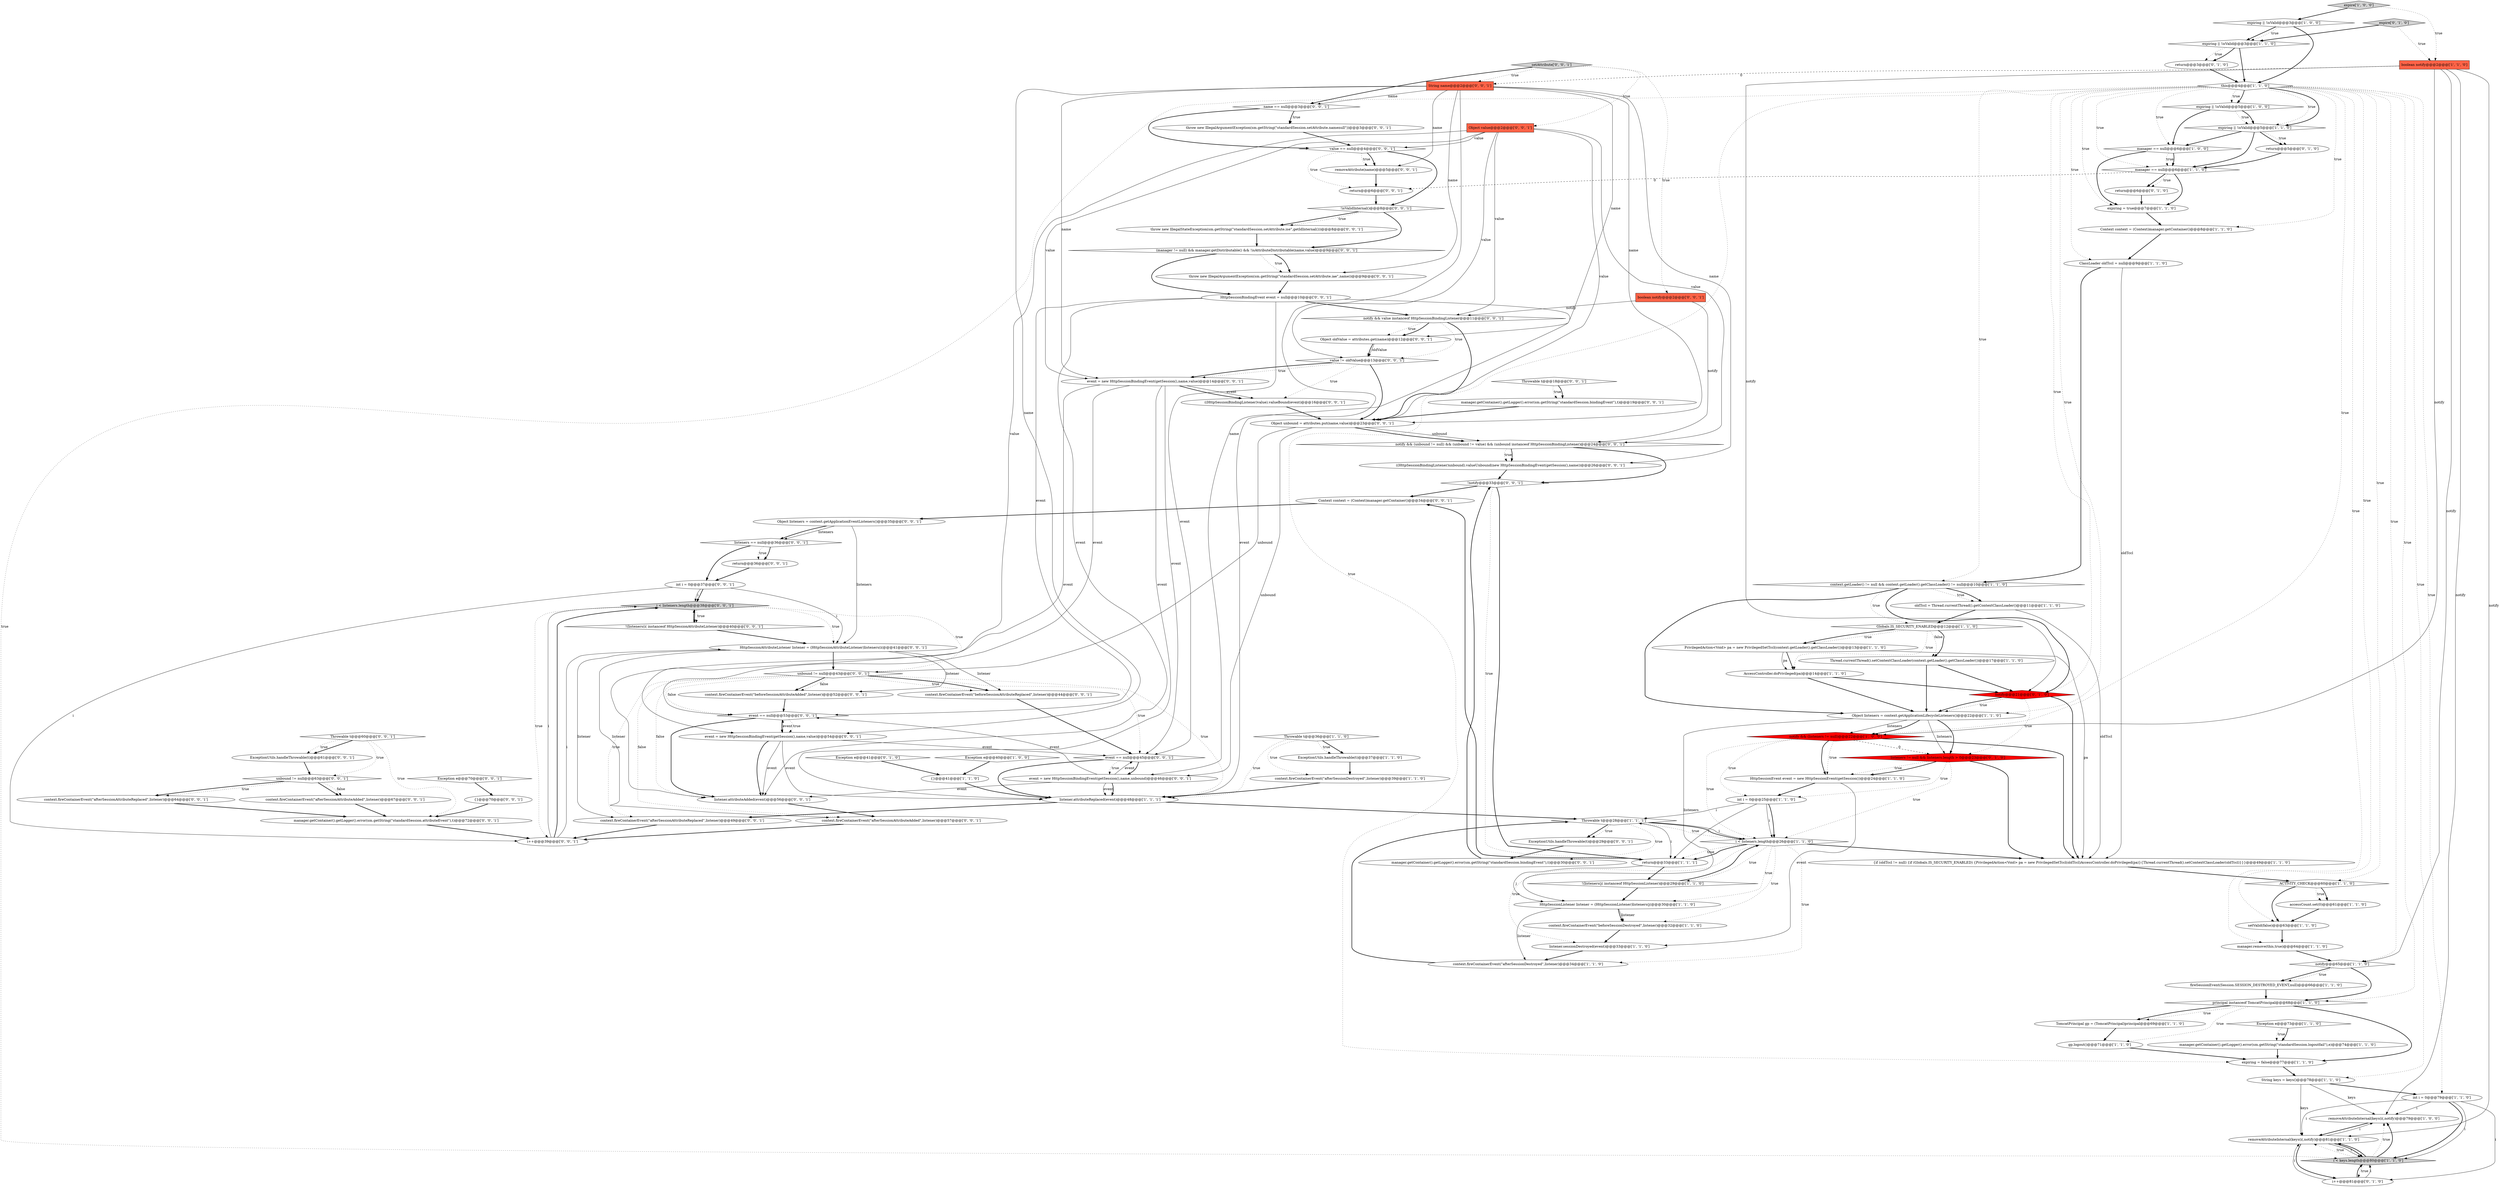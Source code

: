 digraph {
84 [style = filled, label = "((HttpSessionBindingListener)value).valueBound(event)@@@16@@@['0', '0', '1']", fillcolor = white, shape = ellipse image = "AAA0AAABBB3BBB"];
2 [style = filled, label = "expiring = false@@@77@@@['1', '1', '0']", fillcolor = white, shape = ellipse image = "AAA0AAABBB1BBB"];
17 [style = filled, label = "i < listeners.length@@@26@@@['1', '1', '0']", fillcolor = white, shape = diamond image = "AAA0AAABBB1BBB"];
0 [style = filled, label = "removeAttributeInternal(keys(i(,notify)@@@79@@@['1', '0', '0']", fillcolor = white, shape = ellipse image = "AAA0AAABBB1BBB"];
113 [style = filled, label = "Throwable t@@@60@@@['0', '0', '1']", fillcolor = white, shape = diamond image = "AAA0AAABBB3BBB"];
82 [style = filled, label = "unbound != null@@@63@@@['0', '0', '1']", fillcolor = white, shape = diamond image = "AAA0AAABBB3BBB"];
16 [style = filled, label = "manager == null@@@6@@@['1', '0', '0']", fillcolor = white, shape = diamond image = "AAA0AAABBB1BBB"];
94 [style = filled, label = "removeAttribute(name)@@@5@@@['0', '0', '1']", fillcolor = white, shape = ellipse image = "AAA0AAABBB3BBB"];
1 [style = filled, label = "Throwable t@@@36@@@['1', '1', '0']", fillcolor = white, shape = diamond image = "AAA0AAABBB1BBB"];
11 [style = filled, label = "int i = 0@@@25@@@['1', '1', '0']", fillcolor = white, shape = ellipse image = "AAA0AAABBB1BBB"];
80 [style = filled, label = "manager.getContainer().getLogger().error(sm.getString(\"standardSession.bindingEvent\"),t)@@@30@@@['0', '0', '1']", fillcolor = white, shape = ellipse image = "AAA0AAABBB3BBB"];
21 [style = filled, label = "HttpSessionListener listener = (HttpSessionListener)listeners(j(@@@30@@@['1', '1', '0']", fillcolor = white, shape = ellipse image = "AAA0AAABBB1BBB"];
114 [style = filled, label = "{}@@@70@@@['0', '0', '1']", fillcolor = white, shape = ellipse image = "AAA0AAABBB3BBB"];
111 [style = filled, label = "HttpSessionBindingEvent event = null@@@10@@@['0', '0', '1']", fillcolor = white, shape = ellipse image = "AAA0AAABBB3BBB"];
35 [style = filled, label = "expiring = true@@@7@@@['1', '1', '0']", fillcolor = white, shape = ellipse image = "AAA0AAABBB1BBB"];
23 [style = filled, label = "fireSessionEvent(Session.SESSION_DESTROYED_EVENT,null)@@@66@@@['1', '1', '0']", fillcolor = white, shape = ellipse image = "AAA0AAABBB1BBB"];
67 [style = filled, label = "!(listeners(i( instanceof HttpSessionAttributeListener)@@@40@@@['0', '0', '1']", fillcolor = white, shape = diamond image = "AAA0AAABBB3BBB"];
37 [style = filled, label = "expiring || !isValid@@@3@@@['1', '1', '0']", fillcolor = white, shape = diamond image = "AAA0AAABBB1BBB"];
103 [style = filled, label = "!notify@@@33@@@['0', '0', '1']", fillcolor = white, shape = diamond image = "AAA0AAABBB3BBB"];
52 [style = filled, label = "Globals.IS_SECURITY_ENABLED@@@12@@@['1', '1', '0']", fillcolor = white, shape = diamond image = "AAA0AAABBB1BBB"];
78 [style = filled, label = "throw new IllegalArgumentException(sm.getString(\"standardSession.setAttribute.namenull\"))@@@3@@@['0', '0', '1']", fillcolor = white, shape = ellipse image = "AAA0AAABBB3BBB"];
92 [style = filled, label = "event == null@@@53@@@['0', '0', '1']", fillcolor = white, shape = diamond image = "AAA0AAABBB3BBB"];
43 [style = filled, label = "{}@@@41@@@['1', '1', '0']", fillcolor = white, shape = ellipse image = "AAA0AAABBB1BBB"];
20 [style = filled, label = "this@@@4@@@['1', '1', '0']", fillcolor = white, shape = diamond image = "AAA0AAABBB1BBB"];
30 [style = filled, label = "int i = 0@@@79@@@['1', '1', '0']", fillcolor = white, shape = ellipse image = "AAA0AAABBB1BBB"];
75 [style = filled, label = "value == null@@@4@@@['0', '0', '1']", fillcolor = white, shape = diamond image = "AAA0AAABBB3BBB"];
31 [style = filled, label = "context.fireContainerEvent(\"afterSessionDestroyed\",listener)@@@34@@@['1', '1', '0']", fillcolor = white, shape = ellipse image = "AAA0AAABBB1BBB"];
81 [style = filled, label = "Object listeners = context.getApplicationEventListeners()@@@35@@@['0', '0', '1']", fillcolor = white, shape = ellipse image = "AAA0AAABBB3BBB"];
13 [style = filled, label = "accessCount.set(0)@@@61@@@['1', '1', '0']", fillcolor = white, shape = ellipse image = "AAA0AAABBB1BBB"];
59 [style = filled, label = "notify@@@21@@@['0', '1', '0']", fillcolor = red, shape = diamond image = "AAA1AAABBB2BBB"];
105 [style = filled, label = "ExceptionUtils.handleThrowable(t)@@@61@@@['0', '0', '1']", fillcolor = white, shape = ellipse image = "AAA0AAABBB3BBB"];
24 [style = filled, label = "!(listeners(j( instanceof HttpSessionListener)@@@29@@@['1', '1', '0']", fillcolor = white, shape = diamond image = "AAA0AAABBB1BBB"];
110 [style = filled, label = "int i = 0@@@37@@@['0', '0', '1']", fillcolor = white, shape = ellipse image = "AAA0AAABBB3BBB"];
102 [style = filled, label = "name == null@@@3@@@['0', '0', '1']", fillcolor = white, shape = diamond image = "AAA0AAABBB3BBB"];
47 [style = filled, label = "context.fireContainerEvent(\"afterSessionDestroyed\",listener)@@@39@@@['1', '1', '0']", fillcolor = white, shape = ellipse image = "AAA0AAABBB1BBB"];
107 [style = filled, label = "event = new HttpSessionBindingEvent(getSession(),name,value)@@@54@@@['0', '0', '1']", fillcolor = white, shape = ellipse image = "AAA0AAABBB3BBB"];
54 [style = filled, label = "Exception e@@@41@@@['0', '1', '0']", fillcolor = white, shape = diamond image = "AAA0AAABBB2BBB"];
45 [style = filled, label = "boolean notify@@@2@@@['1', '1', '0']", fillcolor = tomato, shape = box image = "AAA0AAABBB1BBB"];
7 [style = filled, label = "notify && (listeners != null)@@@22@@@['1', '0', '0']", fillcolor = red, shape = diamond image = "AAA1AAABBB1BBB"];
91 [style = filled, label = "Object oldValue = attributes.get(name)@@@12@@@['0', '0', '1']", fillcolor = white, shape = ellipse image = "AAA0AAABBB3BBB"];
27 [style = filled, label = "context.getLoader() != null && context.getLoader().getClassLoader() != null@@@10@@@['1', '1', '0']", fillcolor = white, shape = diamond image = "AAA0AAABBB1BBB"];
87 [style = filled, label = "throw new IllegalArgumentException(sm.getString(\"standardSession.setAttribute.iae\",name))@@@9@@@['0', '0', '1']", fillcolor = white, shape = ellipse image = "AAA0AAABBB3BBB"];
108 [style = filled, label = "notify && (unbound != null) && (unbound != value) && (unbound instanceof HttpSessionBindingListener)@@@24@@@['0', '0', '1']", fillcolor = white, shape = diamond image = "AAA0AAABBB3BBB"];
60 [style = filled, label = "listeners != null && listeners.length > 0@@@23@@@['0', '1', '0']", fillcolor = red, shape = diamond image = "AAA1AAABBB2BBB"];
57 [style = filled, label = "i++@@@81@@@['0', '1', '0']", fillcolor = white, shape = ellipse image = "AAA0AAABBB2BBB"];
32 [style = filled, label = "notify@@@65@@@['1', '1', '0']", fillcolor = white, shape = diamond image = "AAA0AAABBB1BBB"];
74 [style = filled, label = "listener.attributeAdded(event)@@@56@@@['0', '0', '1']", fillcolor = white, shape = ellipse image = "AAA0AAABBB3BBB"];
89 [style = filled, label = "unbound != null@@@43@@@['0', '0', '1']", fillcolor = white, shape = diamond image = "AAA0AAABBB3BBB"];
3 [style = filled, label = "context.fireContainerEvent(\"beforeSessionDestroyed\",listener)@@@32@@@['1', '1', '0']", fillcolor = white, shape = ellipse image = "AAA0AAABBB1BBB"];
77 [style = filled, label = "Object value@@@2@@@['0', '0', '1']", fillcolor = tomato, shape = box image = "AAA0AAABBB3BBB"];
85 [style = filled, label = "i < listeners.length@@@38@@@['0', '0', '1']", fillcolor = lightgray, shape = diamond image = "AAA0AAABBB3BBB"];
15 [style = filled, label = "expiring || !isValid@@@5@@@['1', '0', '0']", fillcolor = white, shape = diamond image = "AAA0AAABBB1BBB"];
63 [style = filled, label = "context.fireContainerEvent(\"beforeSessionAttributeAdded\",listener)@@@52@@@['0', '0', '1']", fillcolor = white, shape = ellipse image = "AAA0AAABBB3BBB"];
90 [style = filled, label = "String name@@@2@@@['0', '0', '1']", fillcolor = tomato, shape = box image = "AAA0AAABBB3BBB"];
49 [style = filled, label = "gp.logout()@@@71@@@['1', '1', '0']", fillcolor = white, shape = ellipse image = "AAA0AAABBB1BBB"];
40 [style = filled, label = "manager == null@@@6@@@['1', '1', '0']", fillcolor = white, shape = diamond image = "AAA0AAABBB1BBB"];
46 [style = filled, label = "{if (oldTccl != null) {if (Globals.IS_SECURITY_ENABLED) {PrivilegedAction<Void> pa = new PrivilegedSetTccl(oldTccl)AccessController.doPrivileged(pa)}{Thread.currentThread().setContextClassLoader(oldTccl)}}}@@@49@@@['1', '1', '0']", fillcolor = white, shape = ellipse image = "AAA0AAABBB1BBB"];
98 [style = filled, label = "ExceptionUtils.handleThrowable(t)@@@29@@@['0', '0', '1']", fillcolor = white, shape = ellipse image = "AAA0AAABBB3BBB"];
48 [style = filled, label = "TomcatPrincipal gp = (TomcatPrincipal)principal@@@69@@@['1', '1', '0']", fillcolor = white, shape = ellipse image = "AAA0AAABBB1BBB"];
25 [style = filled, label = "ExceptionUtils.handleThrowable(t)@@@37@@@['1', '1', '0']", fillcolor = white, shape = ellipse image = "AAA0AAABBB1BBB"];
56 [style = filled, label = "return@@@5@@@['0', '1', '0']", fillcolor = white, shape = ellipse image = "AAA0AAABBB2BBB"];
109 [style = filled, label = "manager.getContainer().getLogger().error(sm.getString(\"standardSession.attributeEvent\"),t)@@@72@@@['0', '0', '1']", fillcolor = white, shape = ellipse image = "AAA0AAABBB3BBB"];
61 [style = filled, label = "expire['0', '1', '0']", fillcolor = lightgray, shape = diamond image = "AAA0AAABBB2BBB"];
64 [style = filled, label = "listeners == null@@@36@@@['0', '0', '1']", fillcolor = white, shape = diamond image = "AAA0AAABBB3BBB"];
101 [style = filled, label = "manager.getContainer().getLogger().error(sm.getString(\"standardSession.bindingEvent\"),t)@@@19@@@['0', '0', '1']", fillcolor = white, shape = ellipse image = "AAA0AAABBB3BBB"];
55 [style = filled, label = "return@@@3@@@['0', '1', '0']", fillcolor = white, shape = ellipse image = "AAA0AAABBB2BBB"];
69 [style = filled, label = "!isValidInternal()@@@8@@@['0', '0', '1']", fillcolor = white, shape = diamond image = "AAA0AAABBB3BBB"];
96 [style = filled, label = "Context context = (Context)manager.getContainer()@@@34@@@['0', '0', '1']", fillcolor = white, shape = ellipse image = "AAA0AAABBB3BBB"];
51 [style = filled, label = "Throwable t@@@28@@@['1', '1', '1']", fillcolor = white, shape = diamond image = "AAA0AAABBB1BBB"];
50 [style = filled, label = "expiring || !isValid@@@5@@@['1', '1', '0']", fillcolor = white, shape = diamond image = "AAA0AAABBB1BBB"];
71 [style = filled, label = "Exception e@@@70@@@['0', '0', '1']", fillcolor = white, shape = diamond image = "AAA0AAABBB3BBB"];
76 [style = filled, label = "context.fireContainerEvent(\"afterSessionAttributeReplaced\",listener)@@@49@@@['0', '0', '1']", fillcolor = white, shape = ellipse image = "AAA0AAABBB3BBB"];
83 [style = filled, label = "Object unbound = attributes.put(name,value)@@@23@@@['0', '0', '1']", fillcolor = white, shape = ellipse image = "AAA0AAABBB3BBB"];
22 [style = filled, label = "oldTccl = Thread.currentThread().getContextClassLoader()@@@11@@@['1', '1', '0']", fillcolor = white, shape = ellipse image = "AAA0AAABBB1BBB"];
68 [style = filled, label = "context.fireContainerEvent(\"beforeSessionAttributeReplaced\",listener)@@@44@@@['0', '0', '1']", fillcolor = white, shape = ellipse image = "AAA0AAABBB3BBB"];
115 [style = filled, label = "setAttribute['0', '0', '1']", fillcolor = lightgray, shape = diamond image = "AAA0AAABBB3BBB"];
10 [style = filled, label = "ACTIVITY_CHECK@@@60@@@['1', '1', '0']", fillcolor = white, shape = diamond image = "AAA0AAABBB1BBB"];
6 [style = filled, label = "PrivilegedAction<Void> pa = new PrivilegedSetTccl(context.getLoader().getClassLoader())@@@13@@@['1', '1', '0']", fillcolor = white, shape = ellipse image = "AAA0AAABBB1BBB"];
29 [style = filled, label = "String keys = keys()@@@78@@@['1', '1', '0']", fillcolor = white, shape = ellipse image = "AAA0AAABBB1BBB"];
93 [style = filled, label = "((HttpSessionBindingListener)unbound).valueUnbound(new HttpSessionBindingEvent(getSession(),name))@@@26@@@['0', '0', '1']", fillcolor = white, shape = ellipse image = "AAA0AAABBB3BBB"];
5 [style = filled, label = "HttpSessionEvent event = new HttpSessionEvent(getSession())@@@24@@@['1', '1', '0']", fillcolor = white, shape = ellipse image = "AAA0AAABBB1BBB"];
65 [style = filled, label = "event == null@@@45@@@['0', '0', '1']", fillcolor = white, shape = diamond image = "AAA0AAABBB3BBB"];
34 [style = filled, label = "return@@@33@@@['1', '1', '1']", fillcolor = white, shape = ellipse image = "AAA0AAABBB1BBB"];
14 [style = filled, label = "principal instanceof TomcatPrincipal@@@68@@@['1', '1', '0']", fillcolor = white, shape = diamond image = "AAA0AAABBB1BBB"];
33 [style = filled, label = "listener.attributeReplaced(event)@@@48@@@['1', '1', '1']", fillcolor = white, shape = ellipse image = "AAA0AAABBB1BBB"];
106 [style = filled, label = "notify && value instanceof HttpSessionBindingListener@@@11@@@['0', '0', '1']", fillcolor = white, shape = diamond image = "AAA0AAABBB3BBB"];
86 [style = filled, label = "i++@@@39@@@['0', '0', '1']", fillcolor = white, shape = ellipse image = "AAA0AAABBB3BBB"];
38 [style = filled, label = "manager.remove(this,true)@@@64@@@['1', '1', '0']", fillcolor = white, shape = ellipse image = "AAA0AAABBB1BBB"];
100 [style = filled, label = "throw new IllegalStateException(sm.getString(\"standardSession.setAttribute.ise\",getIdInternal()))@@@8@@@['0', '0', '1']", fillcolor = white, shape = ellipse image = "AAA0AAABBB3BBB"];
72 [style = filled, label = "return@@@6@@@['0', '0', '1']", fillcolor = white, shape = ellipse image = "AAA0AAABBB3BBB"];
28 [style = filled, label = "expiring || !isValid@@@3@@@['1', '0', '0']", fillcolor = white, shape = diamond image = "AAA0AAABBB1BBB"];
44 [style = filled, label = "ClassLoader oldTccl = null@@@9@@@['1', '1', '0']", fillcolor = white, shape = ellipse image = "AAA0AAABBB1BBB"];
99 [style = filled, label = "value != oldValue@@@13@@@['0', '0', '1']", fillcolor = white, shape = diamond image = "AAA0AAABBB3BBB"];
19 [style = filled, label = "Exception e@@@73@@@['1', '1', '0']", fillcolor = white, shape = diamond image = "AAA0AAABBB1BBB"];
66 [style = filled, label = "return@@@36@@@['0', '0', '1']", fillcolor = white, shape = ellipse image = "AAA0AAABBB3BBB"];
97 [style = filled, label = "event = new HttpSessionBindingEvent(getSession(),name,unbound)@@@46@@@['0', '0', '1']", fillcolor = white, shape = ellipse image = "AAA0AAABBB3BBB"];
18 [style = filled, label = "i < keys.length@@@80@@@['1', '1', '0']", fillcolor = lightgray, shape = diamond image = "AAA0AAABBB1BBB"];
26 [style = filled, label = "setValid(false)@@@63@@@['1', '1', '0']", fillcolor = white, shape = ellipse image = "AAA0AAABBB1BBB"];
79 [style = filled, label = "Throwable t@@@18@@@['0', '0', '1']", fillcolor = white, shape = diamond image = "AAA0AAABBB3BBB"];
12 [style = filled, label = "listener.sessionDestroyed(event)@@@33@@@['1', '1', '0']", fillcolor = white, shape = ellipse image = "AAA0AAABBB1BBB"];
8 [style = filled, label = "removeAttributeInternal(keys(i(,notify)@@@81@@@['1', '1', '0']", fillcolor = white, shape = ellipse image = "AAA0AAABBB1BBB"];
95 [style = filled, label = "HttpSessionAttributeListener listener = (HttpSessionAttributeListener)listeners(i(@@@41@@@['0', '0', '1']", fillcolor = white, shape = ellipse image = "AAA0AAABBB3BBB"];
41 [style = filled, label = "AccessController.doPrivileged(pa)@@@14@@@['1', '1', '0']", fillcolor = white, shape = ellipse image = "AAA0AAABBB1BBB"];
4 [style = filled, label = "Context context = (Context)manager.getContainer()@@@8@@@['1', '1', '0']", fillcolor = white, shape = ellipse image = "AAA0AAABBB1BBB"];
88 [style = filled, label = "context.fireContainerEvent(\"afterSessionAttributeAdded\",listener)@@@67@@@['0', '0', '1']", fillcolor = white, shape = ellipse image = "AAA0AAABBB3BBB"];
58 [style = filled, label = "return@@@6@@@['0', '1', '0']", fillcolor = white, shape = ellipse image = "AAA0AAABBB2BBB"];
39 [style = filled, label = "Thread.currentThread().setContextClassLoader(context.getLoader().getClassLoader())@@@17@@@['1', '1', '0']", fillcolor = white, shape = ellipse image = "AAA0AAABBB1BBB"];
112 [style = filled, label = "(manager != null) && manager.getDistributable() && !isAttributeDistributable(name,value)@@@9@@@['0', '0', '1']", fillcolor = white, shape = diamond image = "AAA0AAABBB3BBB"];
62 [style = filled, label = "event = new HttpSessionBindingEvent(getSession(),name,value)@@@14@@@['0', '0', '1']", fillcolor = white, shape = ellipse image = "AAA0AAABBB3BBB"];
73 [style = filled, label = "boolean notify@@@2@@@['0', '0', '1']", fillcolor = tomato, shape = box image = "AAA0AAABBB3BBB"];
70 [style = filled, label = "context.fireContainerEvent(\"afterSessionAttributeReplaced\",listener)@@@64@@@['0', '0', '1']", fillcolor = white, shape = ellipse image = "AAA0AAABBB3BBB"];
53 [style = filled, label = "manager.getContainer().getLogger().error(sm.getString(\"standardSession.logoutfail\"),e)@@@74@@@['1', '1', '0']", fillcolor = white, shape = ellipse image = "AAA0AAABBB1BBB"];
9 [style = filled, label = "expire['1', '0', '0']", fillcolor = lightgray, shape = diamond image = "AAA0AAABBB1BBB"];
42 [style = filled, label = "Exception e@@@40@@@['1', '0', '0']", fillcolor = white, shape = diamond image = "AAA0AAABBB1BBB"];
36 [style = filled, label = "Object listeners = context.getApplicationLifecycleListeners()@@@22@@@['1', '1', '0']", fillcolor = white, shape = ellipse image = "AAA0AAABBB1BBB"];
104 [style = filled, label = "context.fireContainerEvent(\"afterSessionAttributeAdded\",listener)@@@57@@@['0', '0', '1']", fillcolor = white, shape = ellipse image = "AAA0AAABBB3BBB"];
103->34 [style = dotted, label="true"];
107->92 [style = solid, label="event"];
30->57 [style = solid, label="i"];
61->37 [style = bold, label=""];
32->23 [style = bold, label=""];
89->68 [style = dotted, label="true"];
29->30 [style = bold, label=""];
28->20 [style = bold, label=""];
39->59 [style = bold, label=""];
11->17 [style = solid, label="i"];
99->83 [style = bold, label=""];
91->99 [style = solid, label="oldValue"];
80->103 [style = bold, label=""];
112->87 [style = dotted, label="true"];
20->27 [style = dotted, label="true"];
50->56 [style = bold, label=""];
20->36 [style = dotted, label="true"];
19->53 [style = dotted, label="true"];
85->67 [style = bold, label=""];
51->80 [style = dotted, label="true"];
104->86 [style = bold, label=""];
75->94 [style = bold, label=""];
52->6 [style = dotted, label="true"];
69->112 [style = bold, label=""];
11->34 [style = solid, label="i"];
89->68 [style = bold, label=""];
47->33 [style = bold, label=""];
62->65 [style = solid, label="event"];
30->18 [style = bold, label=""];
90->91 [style = solid, label="name"];
20->40 [style = dotted, label="true"];
4->44 [style = bold, label=""];
37->55 [style = bold, label=""];
64->110 [style = bold, label=""];
21->31 [style = solid, label="listener"];
111->106 [style = bold, label=""];
77->108 [style = solid, label="value"];
30->18 [style = solid, label="i"];
20->59 [style = dotted, label="true"];
34->24 [style = bold, label=""];
7->60 [style = dashed, label="0"];
24->21 [style = bold, label=""];
90->62 [style = solid, label="name"];
20->30 [style = dotted, label="true"];
78->75 [style = bold, label=""];
101->83 [style = bold, label=""];
21->3 [style = solid, label="listener"];
51->17 [style = solid, label="i"];
115->102 [style = bold, label=""];
110->86 [style = solid, label="i"];
51->17 [style = bold, label=""];
6->41 [style = bold, label=""];
24->17 [style = bold, label=""];
0->8 [style = bold, label=""];
106->83 [style = bold, label=""];
20->18 [style = dotted, label="true"];
94->72 [style = bold, label=""];
57->18 [style = solid, label="i"];
62->33 [style = solid, label="event"];
17->34 [style = dotted, label="true"];
6->46 [style = solid, label="pa"];
99->62 [style = dotted, label="true"];
85->89 [style = dotted, label="true"];
40->58 [style = bold, label=""];
85->67 [style = dotted, label="true"];
98->80 [style = bold, label=""];
51->34 [style = solid, label="i"];
20->15 [style = bold, label=""];
8->57 [style = bold, label=""];
16->40 [style = dotted, label="true"];
60->5 [style = dotted, label="true"];
6->41 [style = solid, label="pa"];
20->15 [style = dotted, label="true"];
90->93 [style = solid, label="name"];
111->65 [style = solid, label="event"];
45->0 [style = solid, label="notify"];
21->3 [style = bold, label=""];
59->60 [style = dotted, label="true"];
60->11 [style = dotted, label="true"];
14->48 [style = bold, label=""];
45->90 [style = dashed, label="0"];
77->83 [style = solid, label="value"];
37->55 [style = dotted, label="true"];
25->47 [style = bold, label=""];
16->40 [style = bold, label=""];
28->37 [style = bold, label=""];
48->49 [style = bold, label=""];
67->95 [style = bold, label=""];
27->22 [style = dotted, label="true"];
95->68 [style = solid, label="listener"];
102->78 [style = dotted, label="true"];
113->82 [style = dotted, label="true"];
7->46 [style = bold, label=""];
15->50 [style = dotted, label="true"];
89->76 [style = dotted, label="true"];
8->18 [style = bold, label=""];
15->50 [style = bold, label=""];
97->65 [style = solid, label="event"];
20->26 [style = dotted, label="true"];
100->112 [style = bold, label=""];
79->101 [style = dotted, label="true"];
65->33 [style = bold, label=""];
58->35 [style = bold, label=""];
18->8 [style = dotted, label="true"];
10->26 [style = bold, label=""];
75->69 [style = bold, label=""];
36->21 [style = solid, label="listeners"];
89->92 [style = dotted, label="false"];
83->108 [style = solid, label="unbound"];
97->33 [style = solid, label="event"];
89->74 [style = dotted, label="false"];
90->102 [style = solid, label="name"];
45->7 [style = solid, label="notify"];
17->3 [style = dotted, label="true"];
27->22 [style = bold, label=""];
41->59 [style = bold, label=""];
34->96 [style = bold, label=""];
89->63 [style = bold, label=""];
38->32 [style = bold, label=""];
23->14 [style = bold, label=""];
17->34 [style = bold, label=""];
7->5 [style = bold, label=""];
45->59 [style = solid, label="notify"];
1->33 [style = dotted, label="true"];
112->111 [style = bold, label=""];
31->51 [style = bold, label=""];
62->84 [style = solid, label="event"];
27->59 [style = bold, label=""];
93->103 [style = bold, label=""];
76->86 [style = bold, label=""];
30->0 [style = solid, label="i"];
20->10 [style = dotted, label="true"];
110->95 [style = solid, label="i"];
108->93 [style = dotted, label="true"];
108->93 [style = bold, label=""];
90->87 [style = solid, label="name"];
14->48 [style = dotted, label="true"];
43->33 [style = bold, label=""];
73->106 [style = solid, label="notify"];
18->0 [style = dotted, label="true"];
30->8 [style = solid, label="i"];
11->17 [style = bold, label=""];
99->62 [style = bold, label=""];
22->46 [style = solid, label="oldTccl"];
111->74 [style = solid, label="event"];
52->41 [style = dotted, label="true"];
113->109 [style = dotted, label="true"];
5->11 [style = bold, label=""];
103->96 [style = bold, label=""];
89->63 [style = dotted, label="false"];
28->37 [style = dotted, label="true"];
7->17 [style = dotted, label="true"];
17->21 [style = dotted, label="true"];
90->97 [style = solid, label="name"];
56->40 [style = bold, label=""];
12->31 [style = bold, label=""];
69->100 [style = bold, label=""];
64->66 [style = bold, label=""];
111->92 [style = solid, label="event"];
69->100 [style = dotted, label="true"];
59->46 [style = bold, label=""];
20->50 [style = dotted, label="true"];
20->38 [style = dotted, label="true"];
82->88 [style = bold, label=""];
110->85 [style = bold, label=""];
29->0 [style = solid, label="keys"];
90->107 [style = solid, label="name"];
97->74 [style = solid, label="event"];
92->74 [style = bold, label=""];
20->35 [style = dotted, label="true"];
17->46 [style = bold, label=""];
74->104 [style = bold, label=""];
77->62 [style = solid, label="value"];
95->89 [style = bold, label=""];
95->104 [style = solid, label="listener"];
40->35 [style = bold, label=""];
77->99 [style = solid, label="value"];
72->69 [style = bold, label=""];
63->92 [style = bold, label=""];
90->94 [style = solid, label="name"];
83->97 [style = solid, label="unbound"];
106->99 [style = dotted, label="true"];
11->51 [style = solid, label="i"];
54->43 [style = bold, label=""];
113->105 [style = bold, label=""];
68->65 [style = bold, label=""];
29->8 [style = solid, label="keys"];
20->14 [style = dotted, label="true"];
46->10 [style = bold, label=""];
62->74 [style = solid, label="event"];
81->64 [style = bold, label=""];
32->14 [style = bold, label=""];
52->39 [style = dotted, label="false"];
36->7 [style = solid, label="listeners"];
60->17 [style = dotted, label="true"];
20->7 [style = dotted, label="true"];
92->107 [style = dotted, label="true"];
90->83 [style = solid, label="name"];
3->12 [style = bold, label=""];
79->101 [style = bold, label=""];
77->75 [style = solid, label="value"];
110->85 [style = solid, label="i"];
33->76 [style = bold, label=""];
77->106 [style = solid, label="value"];
107->74 [style = bold, label=""];
75->94 [style = dotted, label="true"];
7->5 [style = dotted, label="true"];
60->5 [style = bold, label=""];
9->28 [style = bold, label=""];
27->52 [style = dotted, label="true"];
85->86 [style = dotted, label="true"];
45->32 [style = solid, label="notify"];
36->60 [style = solid, label="listeners"];
62->84 [style = bold, label=""];
66->110 [style = bold, label=""];
41->36 [style = bold, label=""];
20->44 [style = dotted, label="true"];
19->53 [style = bold, label=""];
64->66 [style = dotted, label="true"];
7->11 [style = dotted, label="true"];
112->87 [style = bold, label=""];
17->12 [style = dotted, label="true"];
10->13 [style = dotted, label="true"];
9->45 [style = dotted, label="true"];
89->65 [style = dotted, label="true"];
20->4 [style = dotted, label="true"];
10->13 [style = bold, label=""];
13->26 [style = bold, label=""];
92->107 [style = bold, label=""];
36->60 [style = bold, label=""];
114->109 [style = bold, label=""];
40->72 [style = dashed, label="0"];
1->47 [style = dotted, label="true"];
52->6 [style = bold, label=""];
18->57 [style = dotted, label="true"];
82->70 [style = bold, label=""];
51->98 [style = bold, label=""];
113->105 [style = dotted, label="true"];
49->2 [style = bold, label=""];
14->2 [style = bold, label=""];
18->8 [style = bold, label=""];
45->8 [style = solid, label="notify"];
88->109 [style = bold, label=""];
14->49 [style = dotted, label="true"];
107->74 [style = solid, label="event"];
107->65 [style = solid, label="event"];
81->64 [style = solid, label="listeners"];
40->58 [style = dotted, label="true"];
75->72 [style = dotted, label="true"];
1->25 [style = bold, label=""];
17->24 [style = dotted, label="true"];
70->109 [style = bold, label=""];
20->50 [style = bold, label=""];
86->85 [style = solid, label="i"];
8->0 [style = solid, label="i"];
52->39 [style = bold, label=""];
1->25 [style = dotted, label="true"];
57->8 [style = solid, label="i"];
115->90 [style = dotted, label="true"];
82->88 [style = dotted, label="false"];
27->36 [style = bold, label=""];
42->43 [style = bold, label=""];
102->78 [style = bold, label=""];
109->86 [style = bold, label=""];
55->20 [style = bold, label=""];
8->18 [style = solid, label="i"];
32->23 [style = dotted, label="true"];
22->52 [style = bold, label=""];
37->20 [style = bold, label=""];
97->33 [style = bold, label=""];
50->16 [style = bold, label=""];
17->51 [style = dotted, label="true"];
62->92 [style = solid, label="event"];
89->104 [style = dotted, label="false"];
99->84 [style = dotted, label="true"];
57->18 [style = bold, label=""];
87->111 [style = bold, label=""];
15->16 [style = bold, label=""];
34->21 [style = solid, label="j"];
91->99 [style = bold, label=""];
60->46 [style = bold, label=""];
107->33 [style = solid, label="event"];
83->89 [style = solid, label="unbound"];
35->4 [style = bold, label=""];
53->2 [style = bold, label=""];
85->95 [style = dotted, label="true"];
17->31 [style = dotted, label="true"];
106->91 [style = dotted, label="true"];
115->73 [style = dotted, label="true"];
26->38 [style = bold, label=""];
81->95 [style = solid, label="listeners"];
33->51 [style = bold, label=""];
103->34 [style = bold, label=""];
86->85 [style = bold, label=""];
97->92 [style = solid, label="event"];
20->29 [style = dotted, label="true"];
36->7 [style = bold, label=""];
105->82 [style = bold, label=""];
115->77 [style = dotted, label="true"];
59->36 [style = dotted, label="true"];
67->85 [style = bold, label=""];
73->108 [style = solid, label="notify"];
50->40 [style = bold, label=""];
50->56 [style = dotted, label="true"];
95->63 [style = solid, label="listener"];
83->108 [style = bold, label=""];
5->12 [style = solid, label="event"];
106->91 [style = bold, label=""];
51->98 [style = dotted, label="true"];
59->36 [style = bold, label=""];
102->75 [style = bold, label=""];
20->2 [style = dotted, label="true"];
86->95 [style = solid, label="i"];
96->81 [style = bold, label=""];
61->45 [style = dotted, label="true"];
65->97 [style = bold, label=""];
71->114 [style = bold, label=""];
16->35 [style = bold, label=""];
44->27 [style = bold, label=""];
111->33 [style = solid, label="event"];
2->29 [style = bold, label=""];
44->46 [style = solid, label="oldTccl"];
20->32 [style = dotted, label="true"];
82->70 [style = dotted, label="true"];
89->33 [style = dotted, label="true"];
39->36 [style = bold, label=""];
95->76 [style = solid, label="listener"];
18->0 [style = bold, label=""];
84->83 [style = bold, label=""];
108->103 [style = bold, label=""];
20->16 [style = dotted, label="true"];
77->107 [style = solid, label="value"];
65->97 [style = dotted, label="true"];
}
